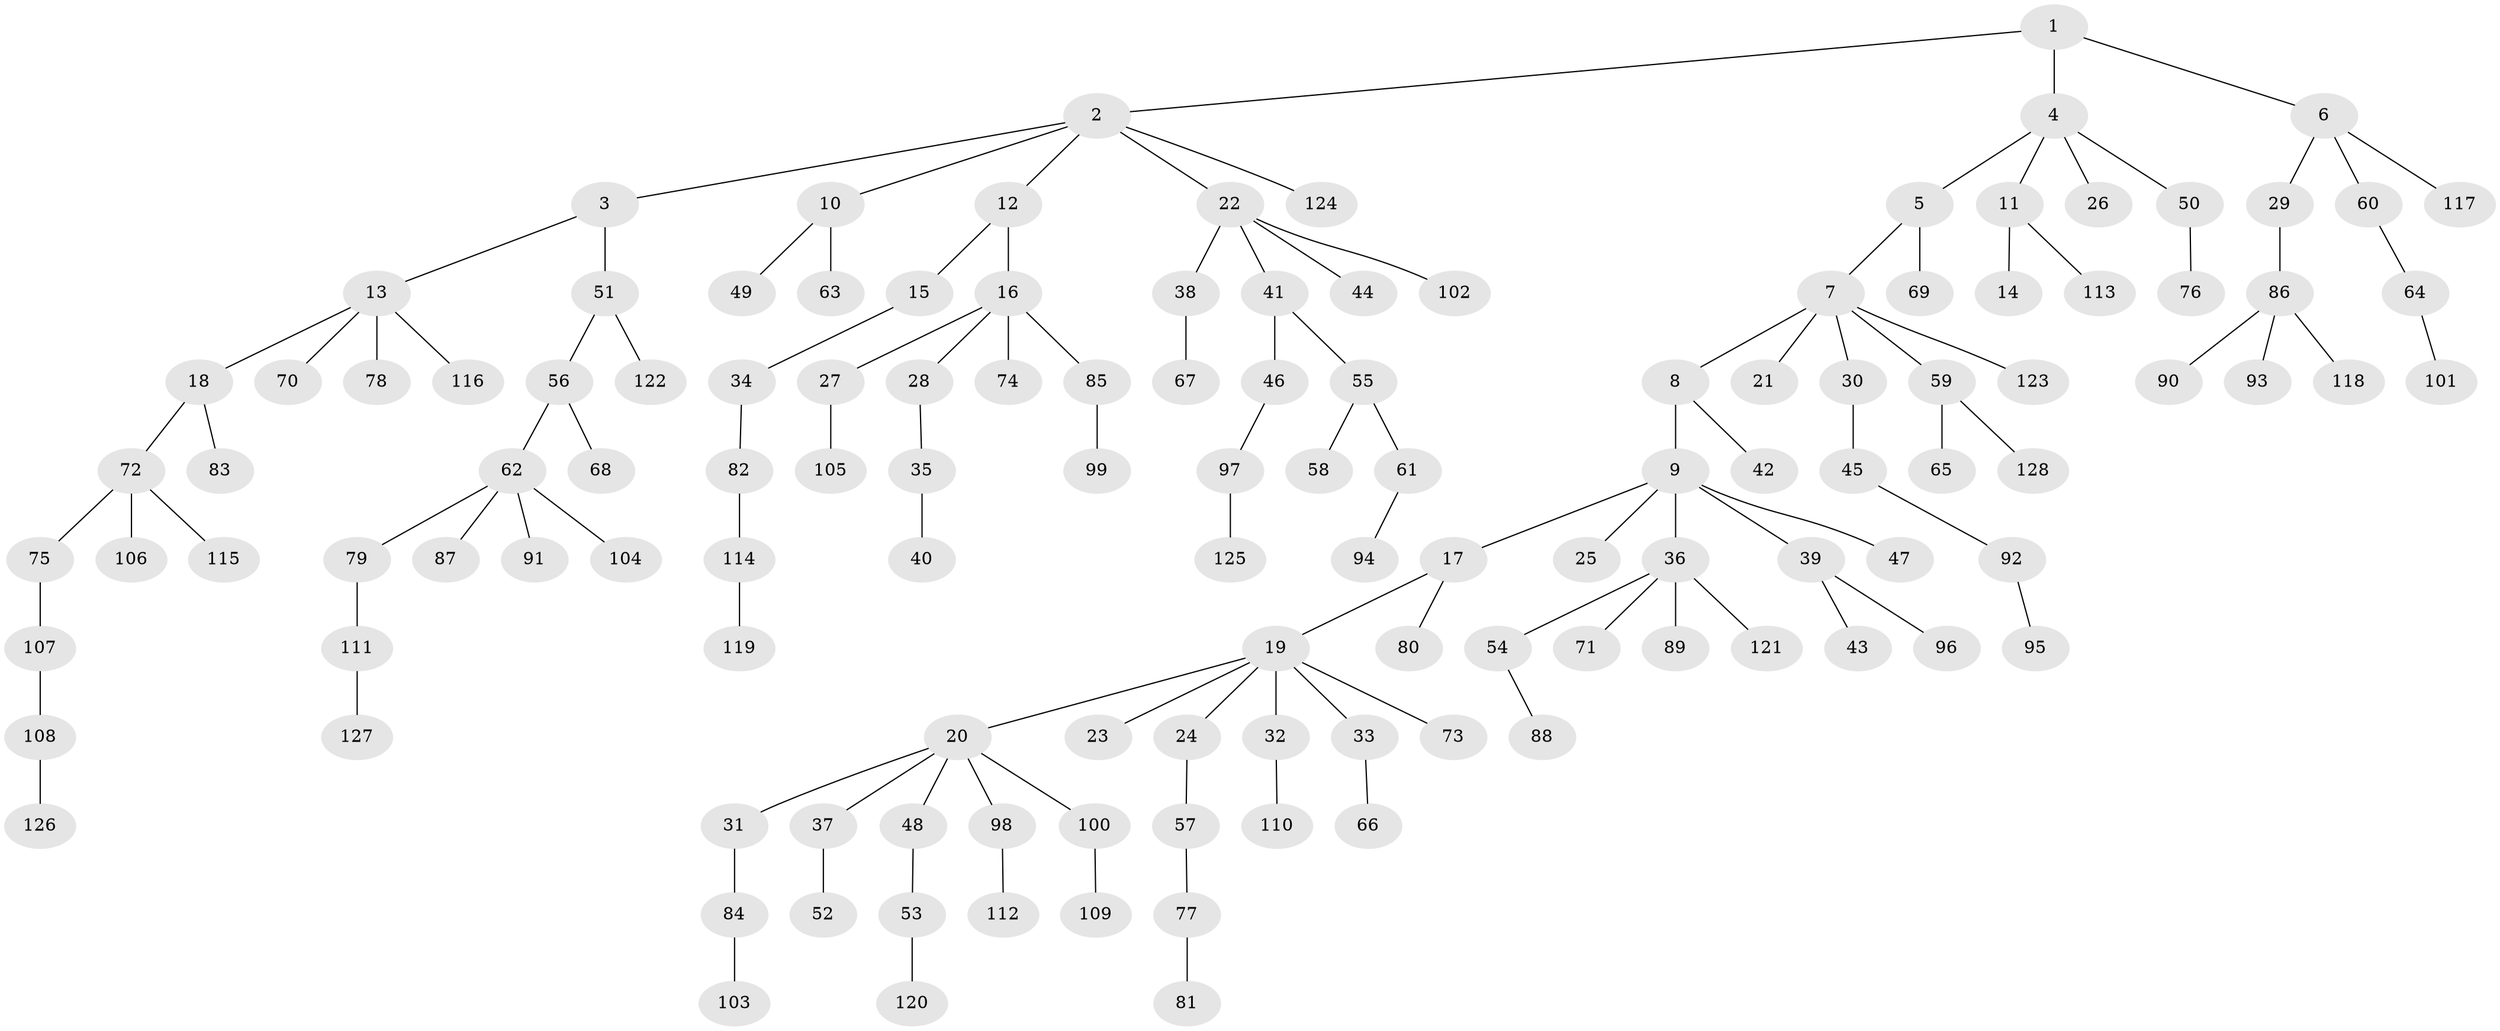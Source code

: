 // coarse degree distribution, {1: 0.7450980392156863, 4: 0.058823529411764705, 2: 0.17647058823529413, 32: 0.0196078431372549}
// Generated by graph-tools (version 1.1) at 2025/55/03/04/25 21:55:36]
// undirected, 128 vertices, 127 edges
graph export_dot {
graph [start="1"]
  node [color=gray90,style=filled];
  1;
  2;
  3;
  4;
  5;
  6;
  7;
  8;
  9;
  10;
  11;
  12;
  13;
  14;
  15;
  16;
  17;
  18;
  19;
  20;
  21;
  22;
  23;
  24;
  25;
  26;
  27;
  28;
  29;
  30;
  31;
  32;
  33;
  34;
  35;
  36;
  37;
  38;
  39;
  40;
  41;
  42;
  43;
  44;
  45;
  46;
  47;
  48;
  49;
  50;
  51;
  52;
  53;
  54;
  55;
  56;
  57;
  58;
  59;
  60;
  61;
  62;
  63;
  64;
  65;
  66;
  67;
  68;
  69;
  70;
  71;
  72;
  73;
  74;
  75;
  76;
  77;
  78;
  79;
  80;
  81;
  82;
  83;
  84;
  85;
  86;
  87;
  88;
  89;
  90;
  91;
  92;
  93;
  94;
  95;
  96;
  97;
  98;
  99;
  100;
  101;
  102;
  103;
  104;
  105;
  106;
  107;
  108;
  109;
  110;
  111;
  112;
  113;
  114;
  115;
  116;
  117;
  118;
  119;
  120;
  121;
  122;
  123;
  124;
  125;
  126;
  127;
  128;
  1 -- 2;
  1 -- 4;
  1 -- 6;
  2 -- 3;
  2 -- 10;
  2 -- 12;
  2 -- 22;
  2 -- 124;
  3 -- 13;
  3 -- 51;
  4 -- 5;
  4 -- 11;
  4 -- 26;
  4 -- 50;
  5 -- 7;
  5 -- 69;
  6 -- 29;
  6 -- 60;
  6 -- 117;
  7 -- 8;
  7 -- 21;
  7 -- 30;
  7 -- 59;
  7 -- 123;
  8 -- 9;
  8 -- 42;
  9 -- 17;
  9 -- 25;
  9 -- 36;
  9 -- 39;
  9 -- 47;
  10 -- 49;
  10 -- 63;
  11 -- 14;
  11 -- 113;
  12 -- 15;
  12 -- 16;
  13 -- 18;
  13 -- 70;
  13 -- 78;
  13 -- 116;
  15 -- 34;
  16 -- 27;
  16 -- 28;
  16 -- 74;
  16 -- 85;
  17 -- 19;
  17 -- 80;
  18 -- 72;
  18 -- 83;
  19 -- 20;
  19 -- 23;
  19 -- 24;
  19 -- 32;
  19 -- 33;
  19 -- 73;
  20 -- 31;
  20 -- 37;
  20 -- 48;
  20 -- 98;
  20 -- 100;
  22 -- 38;
  22 -- 41;
  22 -- 44;
  22 -- 102;
  24 -- 57;
  27 -- 105;
  28 -- 35;
  29 -- 86;
  30 -- 45;
  31 -- 84;
  32 -- 110;
  33 -- 66;
  34 -- 82;
  35 -- 40;
  36 -- 54;
  36 -- 71;
  36 -- 89;
  36 -- 121;
  37 -- 52;
  38 -- 67;
  39 -- 43;
  39 -- 96;
  41 -- 46;
  41 -- 55;
  45 -- 92;
  46 -- 97;
  48 -- 53;
  50 -- 76;
  51 -- 56;
  51 -- 122;
  53 -- 120;
  54 -- 88;
  55 -- 58;
  55 -- 61;
  56 -- 62;
  56 -- 68;
  57 -- 77;
  59 -- 65;
  59 -- 128;
  60 -- 64;
  61 -- 94;
  62 -- 79;
  62 -- 87;
  62 -- 91;
  62 -- 104;
  64 -- 101;
  72 -- 75;
  72 -- 106;
  72 -- 115;
  75 -- 107;
  77 -- 81;
  79 -- 111;
  82 -- 114;
  84 -- 103;
  85 -- 99;
  86 -- 90;
  86 -- 93;
  86 -- 118;
  92 -- 95;
  97 -- 125;
  98 -- 112;
  100 -- 109;
  107 -- 108;
  108 -- 126;
  111 -- 127;
  114 -- 119;
}
